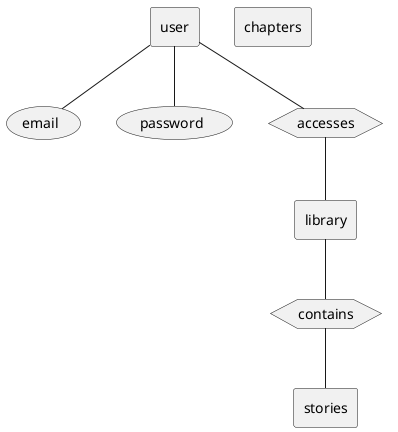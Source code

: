@startuml

usecase email
usecase password
agent user

user -- email
user -- password

hexagon accesses

user -- accesses

agent library

accesses -- library

hexagon contains

library -- contains

agent stories

contains -- stories

agent chapters

usecase email
usecase password

@enduml
